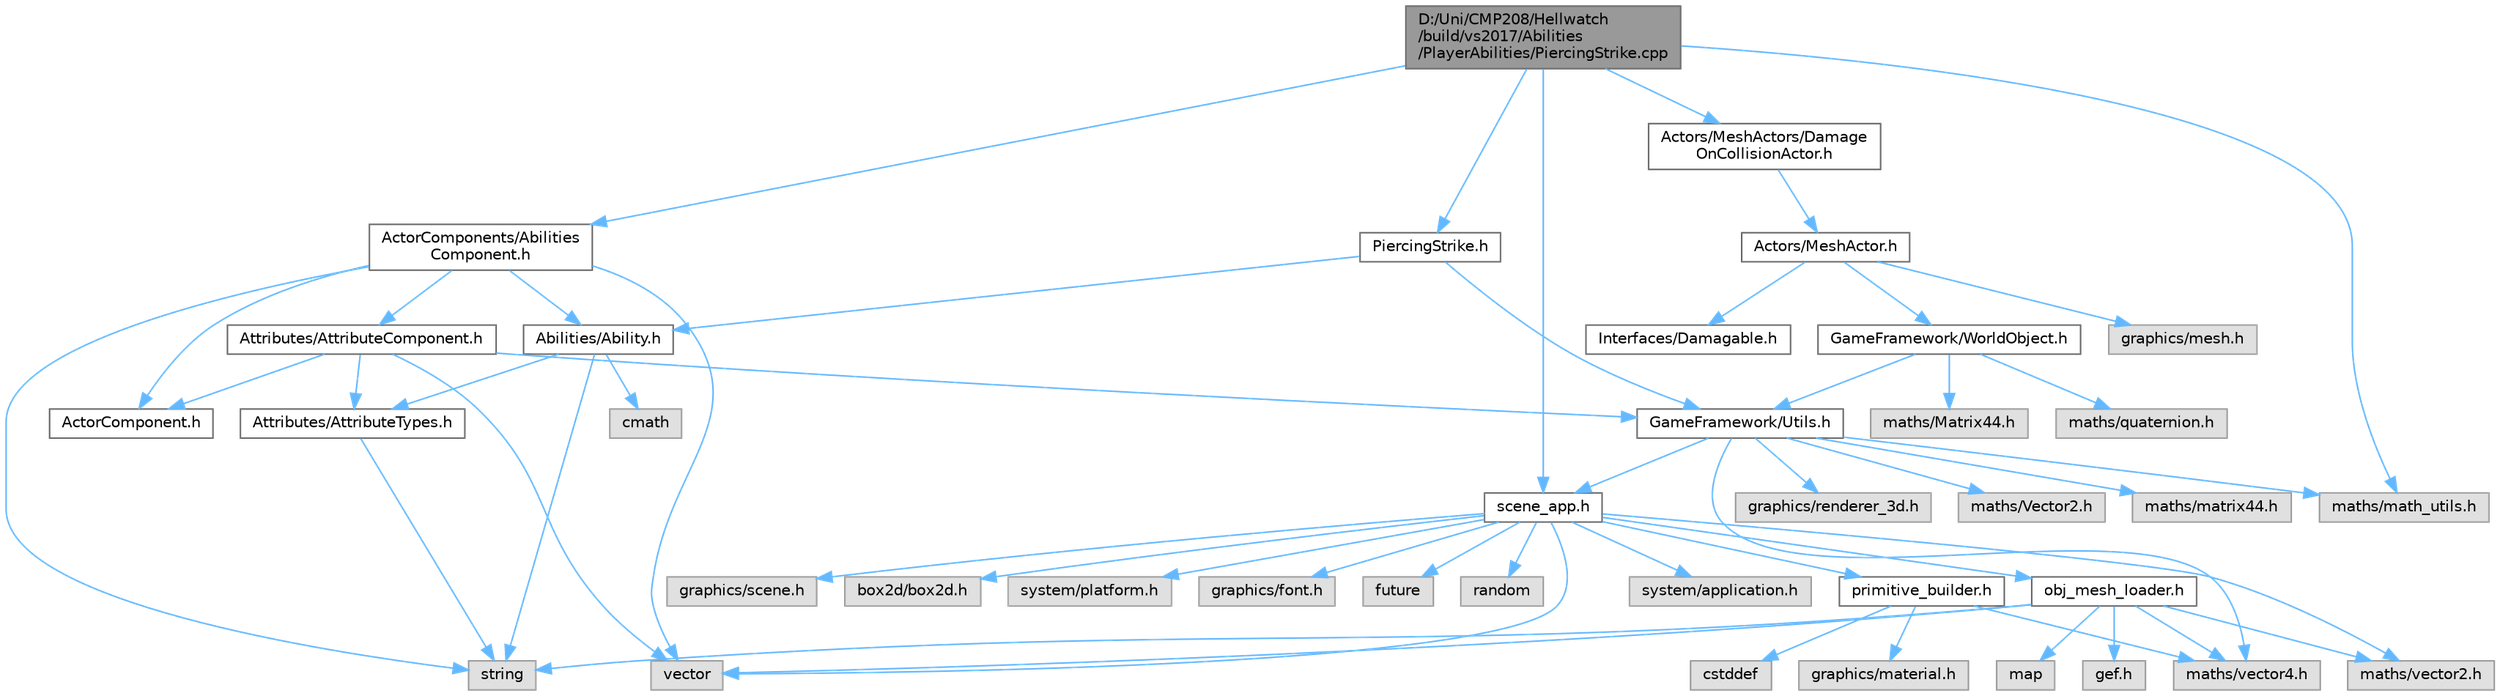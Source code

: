 digraph "D:/Uni/CMP208/Hellwatch/build/vs2017/Abilities/PlayerAbilities/PiercingStrike.cpp"
{
 // LATEX_PDF_SIZE
  bgcolor="transparent";
  edge [fontname=Helvetica,fontsize=10,labelfontname=Helvetica,labelfontsize=10];
  node [fontname=Helvetica,fontsize=10,shape=box,height=0.2,width=0.4];
  Node1 [label="D:/Uni/CMP208/Hellwatch\l/build/vs2017/Abilities\l/PlayerAbilities/PiercingStrike.cpp",height=0.2,width=0.4,color="gray40", fillcolor="grey60", style="filled", fontcolor="black",tooltip=" "];
  Node1 -> Node2 [color="steelblue1",style="solid"];
  Node2 [label="PiercingStrike.h",height=0.2,width=0.4,color="grey40", fillcolor="white", style="filled",URL="$_piercing_strike_8h.html",tooltip=" "];
  Node2 -> Node3 [color="steelblue1",style="solid"];
  Node3 [label="Abilities/Ability.h",height=0.2,width=0.4,color="grey40", fillcolor="white", style="filled",URL="$_ability_8h.html",tooltip=" "];
  Node3 -> Node4 [color="steelblue1",style="solid"];
  Node4 [label="string",height=0.2,width=0.4,color="grey60", fillcolor="#E0E0E0", style="filled",tooltip=" "];
  Node3 -> Node5 [color="steelblue1",style="solid"];
  Node5 [label="cmath",height=0.2,width=0.4,color="grey60", fillcolor="#E0E0E0", style="filled",tooltip=" "];
  Node3 -> Node6 [color="steelblue1",style="solid"];
  Node6 [label="Attributes/AttributeTypes.h",height=0.2,width=0.4,color="grey40", fillcolor="white", style="filled",URL="$_attribute_types_8h.html",tooltip=" "];
  Node6 -> Node4 [color="steelblue1",style="solid"];
  Node2 -> Node7 [color="steelblue1",style="solid"];
  Node7 [label="GameFramework/Utils.h",height=0.2,width=0.4,color="grey40", fillcolor="white", style="filled",URL="$_utils_8h.html",tooltip=" "];
  Node7 -> Node8 [color="steelblue1",style="solid"];
  Node8 [label="maths/Vector2.h",height=0.2,width=0.4,color="grey60", fillcolor="#E0E0E0", style="filled",tooltip=" "];
  Node7 -> Node9 [color="steelblue1",style="solid"];
  Node9 [label="maths/vector4.h",height=0.2,width=0.4,color="grey60", fillcolor="#E0E0E0", style="filled",tooltip=" "];
  Node7 -> Node10 [color="steelblue1",style="solid"];
  Node10 [label="maths/matrix44.h",height=0.2,width=0.4,color="grey60", fillcolor="#E0E0E0", style="filled",tooltip=" "];
  Node7 -> Node11 [color="steelblue1",style="solid"];
  Node11 [label="graphics/renderer_3d.h",height=0.2,width=0.4,color="grey60", fillcolor="#E0E0E0", style="filled",tooltip=" "];
  Node7 -> Node12 [color="steelblue1",style="solid"];
  Node12 [label="scene_app.h",height=0.2,width=0.4,color="grey40", fillcolor="white", style="filled",URL="$scene__app_8h.html",tooltip=" "];
  Node12 -> Node13 [color="steelblue1",style="solid"];
  Node13 [label="system/application.h",height=0.2,width=0.4,color="grey60", fillcolor="#E0E0E0", style="filled",tooltip=" "];
  Node12 -> Node14 [color="steelblue1",style="solid"];
  Node14 [label="maths/vector2.h",height=0.2,width=0.4,color="grey60", fillcolor="#E0E0E0", style="filled",tooltip=" "];
  Node12 -> Node15 [color="steelblue1",style="solid"];
  Node15 [label="primitive_builder.h",height=0.2,width=0.4,color="grey40", fillcolor="white", style="filled",URL="$primitive__builder_8h.html",tooltip=" "];
  Node15 -> Node9 [color="steelblue1",style="solid"];
  Node15 -> Node16 [color="steelblue1",style="solid"];
  Node16 [label="graphics/material.h",height=0.2,width=0.4,color="grey60", fillcolor="#E0E0E0", style="filled",tooltip=" "];
  Node15 -> Node17 [color="steelblue1",style="solid"];
  Node17 [label="cstddef",height=0.2,width=0.4,color="grey60", fillcolor="#E0E0E0", style="filled",tooltip=" "];
  Node12 -> Node18 [color="steelblue1",style="solid"];
  Node18 [label="graphics/scene.h",height=0.2,width=0.4,color="grey60", fillcolor="#E0E0E0", style="filled",tooltip=" "];
  Node12 -> Node19 [color="steelblue1",style="solid"];
  Node19 [label="box2d/box2d.h",height=0.2,width=0.4,color="grey60", fillcolor="#E0E0E0", style="filled",tooltip=" "];
  Node12 -> Node20 [color="steelblue1",style="solid"];
  Node20 [label="system/platform.h",height=0.2,width=0.4,color="grey60", fillcolor="#E0E0E0", style="filled",tooltip=" "];
  Node12 -> Node21 [color="steelblue1",style="solid"];
  Node21 [label="obj_mesh_loader.h",height=0.2,width=0.4,color="grey40", fillcolor="white", style="filled",URL="$obj__mesh__loader_8h.html",tooltip=" "];
  Node21 -> Node22 [color="steelblue1",style="solid"];
  Node22 [label="gef.h",height=0.2,width=0.4,color="grey60", fillcolor="#E0E0E0", style="filled",tooltip=" "];
  Node21 -> Node23 [color="steelblue1",style="solid"];
  Node23 [label="map",height=0.2,width=0.4,color="grey60", fillcolor="#E0E0E0", style="filled",tooltip=" "];
  Node21 -> Node4 [color="steelblue1",style="solid"];
  Node21 -> Node24 [color="steelblue1",style="solid"];
  Node24 [label="vector",height=0.2,width=0.4,color="grey60", fillcolor="#E0E0E0", style="filled",tooltip=" "];
  Node21 -> Node9 [color="steelblue1",style="solid"];
  Node21 -> Node14 [color="steelblue1",style="solid"];
  Node12 -> Node25 [color="steelblue1",style="solid"];
  Node25 [label="graphics/font.h",height=0.2,width=0.4,color="grey60", fillcolor="#E0E0E0", style="filled",tooltip=" "];
  Node12 -> Node24 [color="steelblue1",style="solid"];
  Node12 -> Node26 [color="steelblue1",style="solid"];
  Node26 [label="future",height=0.2,width=0.4,color="grey60", fillcolor="#E0E0E0", style="filled",tooltip=" "];
  Node12 -> Node27 [color="steelblue1",style="solid"];
  Node27 [label="random",height=0.2,width=0.4,color="grey60", fillcolor="#E0E0E0", style="filled",tooltip=" "];
  Node7 -> Node28 [color="steelblue1",style="solid"];
  Node28 [label="maths/math_utils.h",height=0.2,width=0.4,color="grey60", fillcolor="#E0E0E0", style="filled",tooltip=" "];
  Node1 -> Node12 [color="steelblue1",style="solid"];
  Node1 -> Node29 [color="steelblue1",style="solid"];
  Node29 [label="ActorComponents/Abilities\lComponent.h",height=0.2,width=0.4,color="grey40", fillcolor="white", style="filled",URL="$_abilities_component_8h.html",tooltip=" "];
  Node29 -> Node30 [color="steelblue1",style="solid"];
  Node30 [label="ActorComponent.h",height=0.2,width=0.4,color="grey40", fillcolor="white", style="filled",URL="$_actor_component_8h.html",tooltip=" "];
  Node29 -> Node3 [color="steelblue1",style="solid"];
  Node29 -> Node31 [color="steelblue1",style="solid"];
  Node31 [label="Attributes/AttributeComponent.h",height=0.2,width=0.4,color="grey40", fillcolor="white", style="filled",URL="$_attribute_component_8h.html",tooltip=" "];
  Node31 -> Node30 [color="steelblue1",style="solid"];
  Node31 -> Node7 [color="steelblue1",style="solid"];
  Node31 -> Node6 [color="steelblue1",style="solid"];
  Node31 -> Node24 [color="steelblue1",style="solid"];
  Node29 -> Node24 [color="steelblue1",style="solid"];
  Node29 -> Node4 [color="steelblue1",style="solid"];
  Node1 -> Node28 [color="steelblue1",style="solid"];
  Node1 -> Node32 [color="steelblue1",style="solid"];
  Node32 [label="Actors/MeshActors/Damage\lOnCollisionActor.h",height=0.2,width=0.4,color="grey40", fillcolor="white", style="filled",URL="$_damage_on_collision_actor_8h.html",tooltip=" "];
  Node32 -> Node33 [color="steelblue1",style="solid"];
  Node33 [label="Actors/MeshActor.h",height=0.2,width=0.4,color="grey40", fillcolor="white", style="filled",URL="$_mesh_actor_8h.html",tooltip=" "];
  Node33 -> Node34 [color="steelblue1",style="solid"];
  Node34 [label="GameFramework/WorldObject.h",height=0.2,width=0.4,color="grey40", fillcolor="white", style="filled",URL="$_world_object_8h.html",tooltip=" "];
  Node34 -> Node35 [color="steelblue1",style="solid"];
  Node35 [label="maths/Matrix44.h",height=0.2,width=0.4,color="grey60", fillcolor="#E0E0E0", style="filled",tooltip=" "];
  Node34 -> Node36 [color="steelblue1",style="solid"];
  Node36 [label="maths/quaternion.h",height=0.2,width=0.4,color="grey60", fillcolor="#E0E0E0", style="filled",tooltip=" "];
  Node34 -> Node7 [color="steelblue1",style="solid"];
  Node33 -> Node37 [color="steelblue1",style="solid"];
  Node37 [label="graphics/mesh.h",height=0.2,width=0.4,color="grey60", fillcolor="#E0E0E0", style="filled",tooltip=" "];
  Node33 -> Node38 [color="steelblue1",style="solid"];
  Node38 [label="Interfaces/Damagable.h",height=0.2,width=0.4,color="grey40", fillcolor="white", style="filled",URL="$_damagable_8h.html",tooltip=" "];
}

